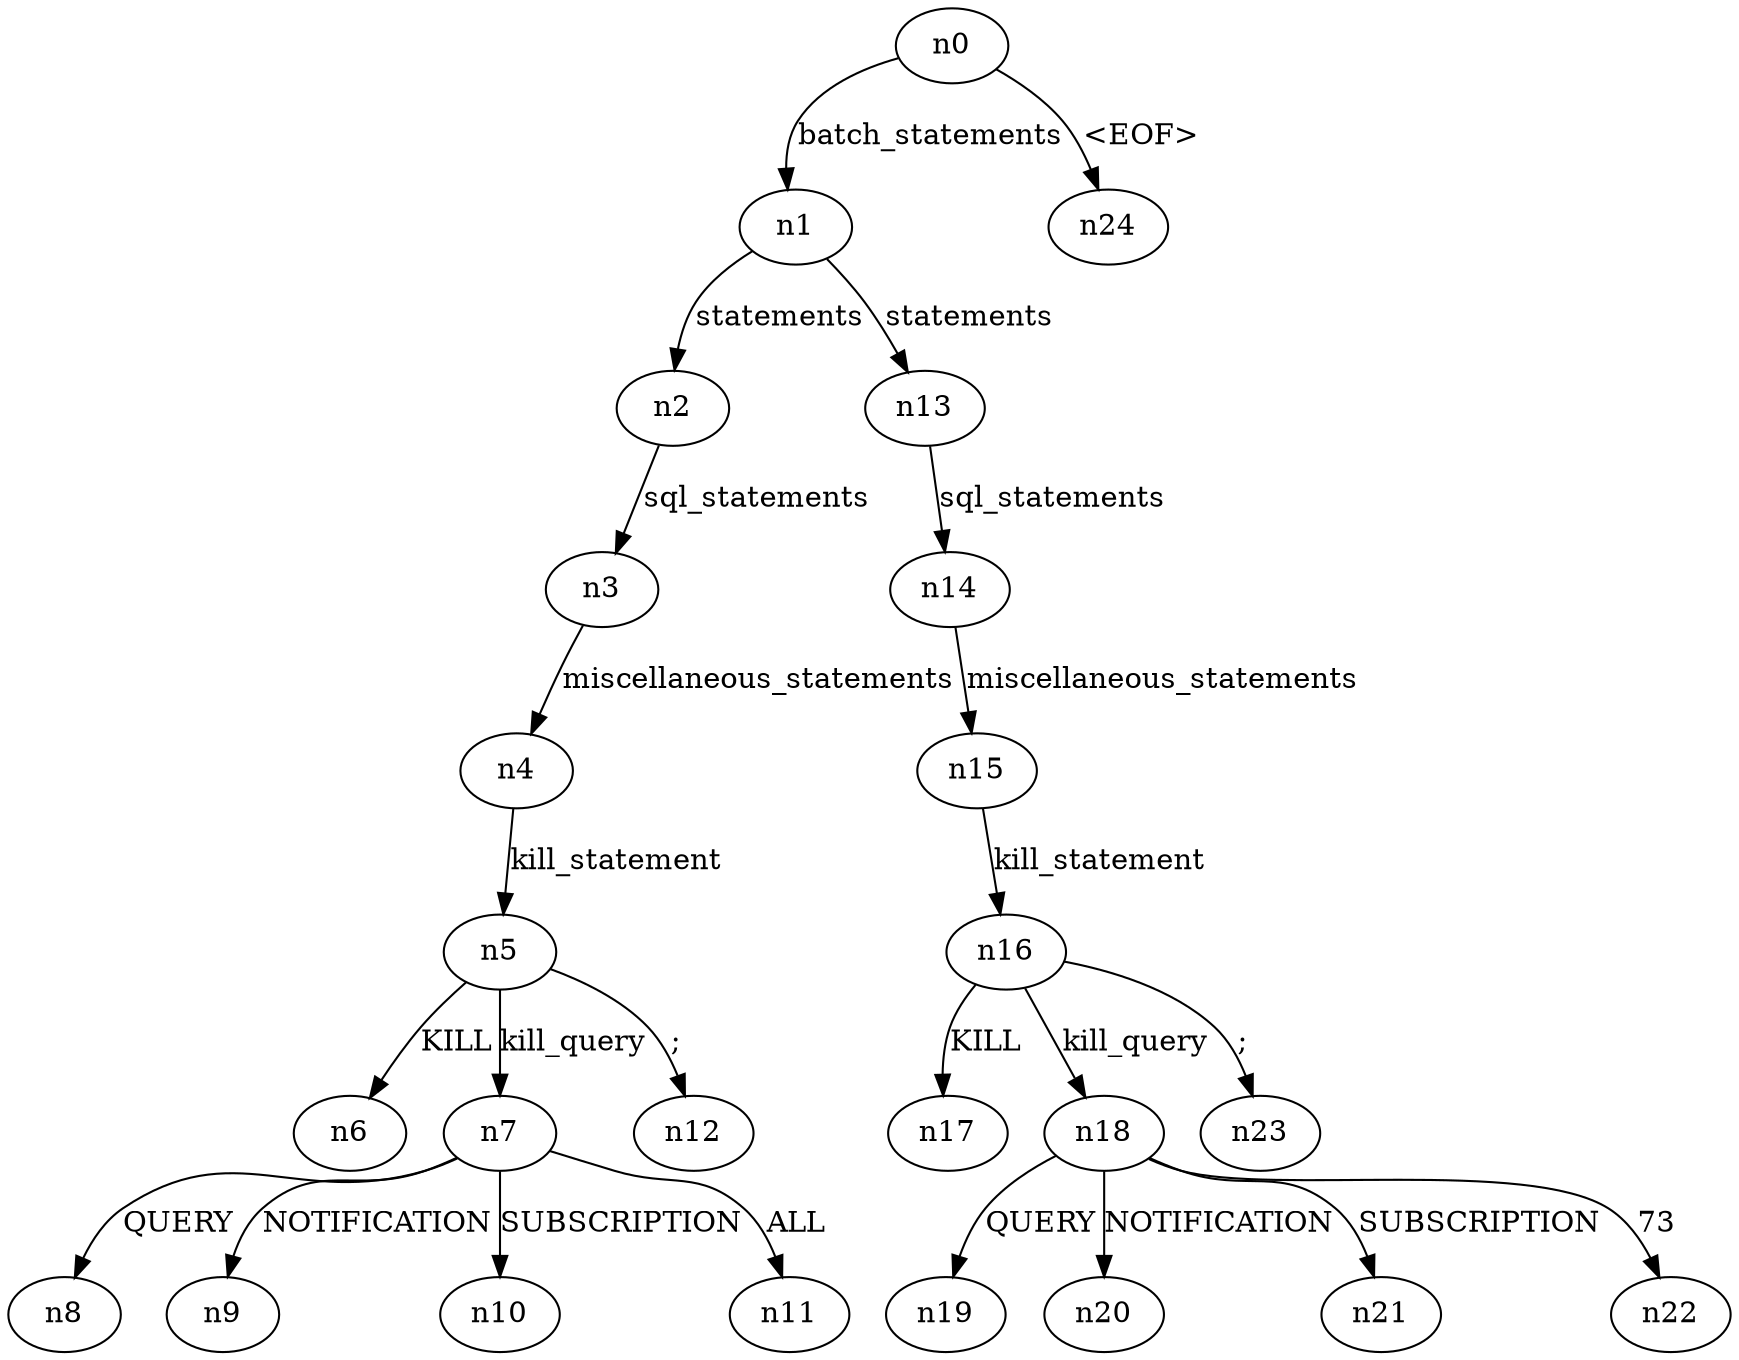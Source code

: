digraph ParseTree {
  n0 -> n1 [label="batch_statements"];
  n1 -> n2 [label="statements"];
  n2 -> n3 [label="sql_statements"];
  n3 -> n4 [label="miscellaneous_statements"];
  n4 -> n5 [label="kill_statement"];
  n5 -> n6 [label="KILL"];
  n5 -> n7 [label="kill_query"];
  n7 -> n8 [label="QUERY"];
  n7 -> n9 [label="NOTIFICATION"];
  n7 -> n10 [label="SUBSCRIPTION"];
  n7 -> n11 [label="ALL"];
  n5 -> n12 [label=";"];
  n1 -> n13 [label="statements"];
  n13 -> n14 [label="sql_statements"];
  n14 -> n15 [label="miscellaneous_statements"];
  n15 -> n16 [label="kill_statement"];
  n16 -> n17 [label="KILL"];
  n16 -> n18 [label="kill_query"];
  n18 -> n19 [label="QUERY"];
  n18 -> n20 [label="NOTIFICATION"];
  n18 -> n21 [label="SUBSCRIPTION"];
  n18 -> n22 [label="73"];
  n16 -> n23 [label=";"];
  n0 -> n24 [label="<EOF>"];
}